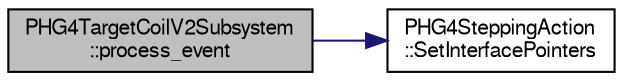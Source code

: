 digraph "PHG4TargetCoilV2Subsystem::process_event"
{
  bgcolor="transparent";
  edge [fontname="FreeSans",fontsize="10",labelfontname="FreeSans",labelfontsize="10"];
  node [fontname="FreeSans",fontsize="10",shape=record];
  rankdir="LR";
  Node1 [label="PHG4TargetCoilV2Subsystem\l::process_event",height=0.2,width=0.4,color="black", fillcolor="grey75", style="filled" fontcolor="black"];
  Node1 -> Node2 [color="midnightblue",fontsize="10",style="solid",fontname="FreeSans"];
  Node2 [label="PHG4SteppingAction\l::SetInterfacePointers",height=0.2,width=0.4,color="black",URL="$df/d3f/classPHG4SteppingAction.html#add40e406e5d3291b7b57987e08b488ce"];
}
